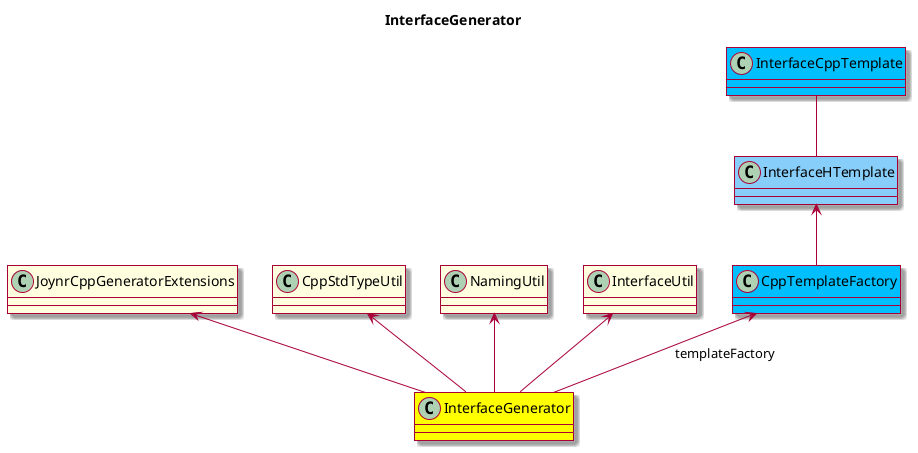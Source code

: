 @startuml InterfaceGenerator

skin rose

title InterfaceGenerator

class InterfaceGenerator #Yellow

class JoynrCppGeneratorExtensions #LightYellow
class CppStdTypeUtil #LightYellow
class NamingUtil #LightYellow
class InterfaceUtil #LightYellow
class CppTemplateFactory #DeepSkyBlue

class InterfaceCppTemplate #DeepSkyBlue
class InterfaceHTemplate #LightSkyBlue

JoynrCppGeneratorExtensions <-- InterfaceGenerator
CppStdTypeUtil <-- InterfaceGenerator
NamingUtil <-- InterfaceGenerator
InterfaceUtil <-- InterfaceGenerator
CppTemplateFactory <-- InterfaceGenerator : templateFactory

InterfaceCppTemplate -- InterfaceHTemplate
InterfaceHTemplate <-- CppTemplateFactory
@enduml
